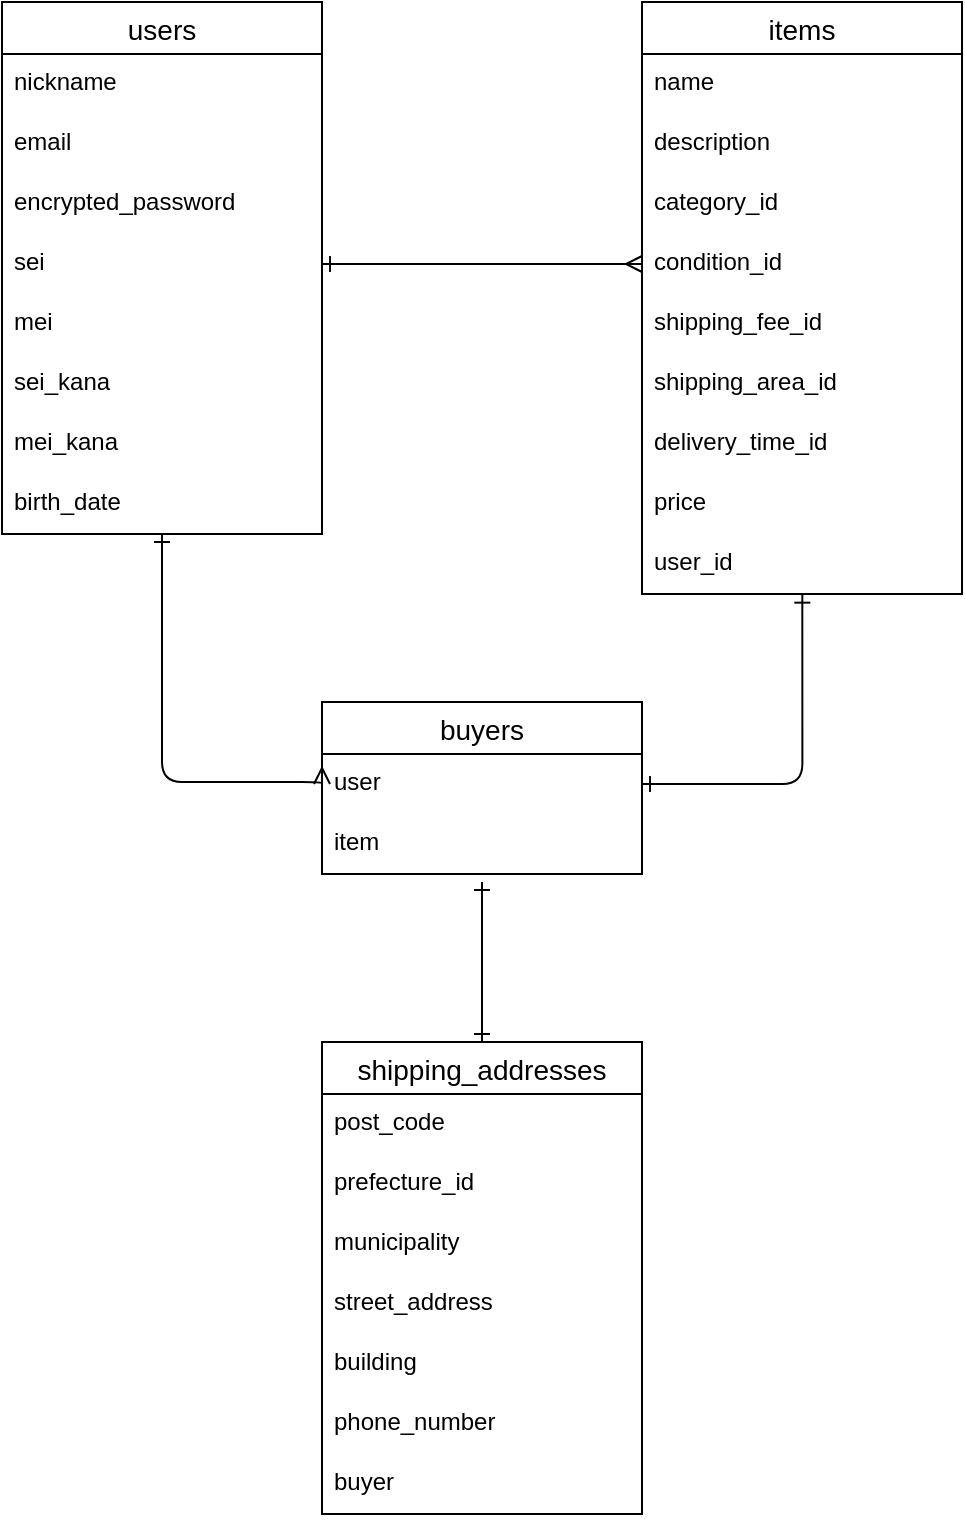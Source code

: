 <mxfile>
    <diagram id="idUowEhoASq4d9gPp5xI" name="ページ1">
        <mxGraphModel dx="390" dy="952" grid="1" gridSize="10" guides="1" tooltips="1" connect="1" arrows="1" fold="1" page="1" pageScale="1" pageWidth="827" pageHeight="1169" math="0" shadow="0">
            <root>
                <mxCell id="0"/>
                <mxCell id="1" parent="0"/>
                <mxCell id="2" value="users" style="swimlane;fontStyle=0;childLayout=stackLayout;horizontal=1;startSize=26;horizontalStack=0;resizeParent=1;resizeParentMax=0;resizeLast=0;collapsible=1;marginBottom=0;align=center;fontSize=14;" parent="1" vertex="1">
                    <mxGeometry x="80" y="40" width="160" height="266" as="geometry"/>
                </mxCell>
                <mxCell id="3" value="nickname" style="text;strokeColor=none;fillColor=none;spacingLeft=4;spacingRight=4;overflow=hidden;rotatable=0;points=[[0,0.5],[1,0.5]];portConstraint=eastwest;fontSize=12;" parent="2" vertex="1">
                    <mxGeometry y="26" width="160" height="30" as="geometry"/>
                </mxCell>
                <mxCell id="4" value="email" style="text;strokeColor=none;fillColor=none;spacingLeft=4;spacingRight=4;overflow=hidden;rotatable=0;points=[[0,0.5],[1,0.5]];portConstraint=eastwest;fontSize=12;" parent="2" vertex="1">
                    <mxGeometry y="56" width="160" height="30" as="geometry"/>
                </mxCell>
                <mxCell id="5" value="encrypted_password" style="text;strokeColor=none;fillColor=none;spacingLeft=4;spacingRight=4;overflow=hidden;rotatable=0;points=[[0,0.5],[1,0.5]];portConstraint=eastwest;fontSize=12;" parent="2" vertex="1">
                    <mxGeometry y="86" width="160" height="30" as="geometry"/>
                </mxCell>
                <mxCell id="9" value="sei" style="text;strokeColor=none;fillColor=none;spacingLeft=4;spacingRight=4;overflow=hidden;rotatable=0;points=[[0,0.5],[1,0.5]];portConstraint=eastwest;fontSize=12;" parent="2" vertex="1">
                    <mxGeometry y="116" width="160" height="30" as="geometry"/>
                </mxCell>
                <mxCell id="10" value="mei" style="text;strokeColor=none;fillColor=none;spacingLeft=4;spacingRight=4;overflow=hidden;rotatable=0;points=[[0,0.5],[1,0.5]];portConstraint=eastwest;fontSize=12;" parent="2" vertex="1">
                    <mxGeometry y="146" width="160" height="30" as="geometry"/>
                </mxCell>
                <mxCell id="46" value="sei_kana" style="text;strokeColor=none;fillColor=none;spacingLeft=4;spacingRight=4;overflow=hidden;rotatable=0;points=[[0,0.5],[1,0.5]];portConstraint=eastwest;fontSize=12;" vertex="1" parent="2">
                    <mxGeometry y="176" width="160" height="30" as="geometry"/>
                </mxCell>
                <mxCell id="47" value="mei_kana" style="text;strokeColor=none;fillColor=none;spacingLeft=4;spacingRight=4;overflow=hidden;rotatable=0;points=[[0,0.5],[1,0.5]];portConstraint=eastwest;fontSize=12;" vertex="1" parent="2">
                    <mxGeometry y="206" width="160" height="30" as="geometry"/>
                </mxCell>
                <mxCell id="11" value="birth_date" style="text;strokeColor=none;fillColor=none;spacingLeft=4;spacingRight=4;overflow=hidden;rotatable=0;points=[[0,0.5],[1,0.5]];portConstraint=eastwest;fontSize=12;" parent="2" vertex="1">
                    <mxGeometry y="236" width="160" height="30" as="geometry"/>
                </mxCell>
                <mxCell id="12" value="items" style="swimlane;fontStyle=0;childLayout=stackLayout;horizontal=1;startSize=26;horizontalStack=0;resizeParent=1;resizeParentMax=0;resizeLast=0;collapsible=1;marginBottom=0;align=center;fontSize=14;" parent="1" vertex="1">
                    <mxGeometry x="400" y="40" width="160" height="296" as="geometry"/>
                </mxCell>
                <mxCell id="13" value="name" style="text;strokeColor=none;fillColor=none;spacingLeft=4;spacingRight=4;overflow=hidden;rotatable=0;points=[[0,0.5],[1,0.5]];portConstraint=eastwest;fontSize=12;" parent="12" vertex="1">
                    <mxGeometry y="26" width="160" height="30" as="geometry"/>
                </mxCell>
                <mxCell id="14" value="description" style="text;strokeColor=none;fillColor=none;spacingLeft=4;spacingRight=4;overflow=hidden;rotatable=0;points=[[0,0.5],[1,0.5]];portConstraint=eastwest;fontSize=12;" parent="12" vertex="1">
                    <mxGeometry y="56" width="160" height="30" as="geometry"/>
                </mxCell>
                <mxCell id="15" value="category_id" style="text;strokeColor=none;fillColor=none;spacingLeft=4;spacingRight=4;overflow=hidden;rotatable=0;points=[[0,0.5],[1,0.5]];portConstraint=eastwest;fontSize=12;" parent="12" vertex="1">
                    <mxGeometry y="86" width="160" height="30" as="geometry"/>
                </mxCell>
                <mxCell id="16" value="condition_id" style="text;strokeColor=none;fillColor=none;spacingLeft=4;spacingRight=4;overflow=hidden;rotatable=0;points=[[0,0.5],[1,0.5]];portConstraint=eastwest;fontSize=12;" parent="12" vertex="1">
                    <mxGeometry y="116" width="160" height="30" as="geometry"/>
                </mxCell>
                <mxCell id="17" value="shipping_fee_id" style="text;strokeColor=none;fillColor=none;spacingLeft=4;spacingRight=4;overflow=hidden;rotatable=0;points=[[0,0.5],[1,0.5]];portConstraint=eastwest;fontSize=12;" parent="12" vertex="1">
                    <mxGeometry y="146" width="160" height="30" as="geometry"/>
                </mxCell>
                <mxCell id="18" value="shipping_area_id" style="text;strokeColor=none;fillColor=none;spacingLeft=4;spacingRight=4;overflow=hidden;rotatable=0;points=[[0,0.5],[1,0.5]];portConstraint=eastwest;fontSize=12;" parent="12" vertex="1">
                    <mxGeometry y="176" width="160" height="30" as="geometry"/>
                </mxCell>
                <mxCell id="19" value="delivery_time_id" style="text;strokeColor=none;fillColor=none;spacingLeft=4;spacingRight=4;overflow=hidden;rotatable=0;points=[[0,0.5],[1,0.5]];portConstraint=eastwest;fontSize=12;" parent="12" vertex="1">
                    <mxGeometry y="206" width="160" height="30" as="geometry"/>
                </mxCell>
                <mxCell id="20" value="price" style="text;strokeColor=none;fillColor=none;spacingLeft=4;spacingRight=4;overflow=hidden;rotatable=0;points=[[0,0.5],[1,0.5]];portConstraint=eastwest;fontSize=12;" parent="12" vertex="1">
                    <mxGeometry y="236" width="160" height="30" as="geometry"/>
                </mxCell>
                <mxCell id="37" value="user_id" style="text;strokeColor=none;fillColor=none;spacingLeft=4;spacingRight=4;overflow=hidden;rotatable=0;points=[[0,0.5],[1,0.5]];portConstraint=eastwest;fontSize=12;" parent="12" vertex="1">
                    <mxGeometry y="266" width="160" height="30" as="geometry"/>
                </mxCell>
                <mxCell id="36" style="edgeStyle=orthogonalEdgeStyle;html=1;exitX=0;exitY=0.5;exitDx=0;exitDy=0;endArrow=ERone;endFill=0;startArrow=ERmany;startFill=0;" parent="1" source="27" target="11" edge="1">
                    <mxGeometry relative="1" as="geometry">
                        <Array as="points">
                            <mxPoint x="160" y="430"/>
                        </Array>
                    </mxGeometry>
                </mxCell>
                <mxCell id="25" value="buyers" style="swimlane;fontStyle=0;childLayout=stackLayout;horizontal=1;startSize=26;horizontalStack=0;resizeParent=1;resizeParentMax=0;resizeLast=0;collapsible=1;marginBottom=0;align=center;fontSize=14;" parent="1" vertex="1">
                    <mxGeometry x="240" y="390" width="160" height="86" as="geometry"/>
                </mxCell>
                <mxCell id="27" value="user" style="text;strokeColor=none;fillColor=none;spacingLeft=4;spacingRight=4;overflow=hidden;rotatable=0;points=[[0,0.5],[1,0.5]];portConstraint=eastwest;fontSize=12;" parent="25" vertex="1">
                    <mxGeometry y="26" width="160" height="30" as="geometry"/>
                </mxCell>
                <mxCell id="28" value="item" style="text;strokeColor=none;fillColor=none;spacingLeft=4;spacingRight=4;overflow=hidden;rotatable=0;points=[[0,0.5],[1,0.5]];portConstraint=eastwest;fontSize=12;" parent="25" vertex="1">
                    <mxGeometry y="56" width="160" height="30" as="geometry"/>
                </mxCell>
                <mxCell id="31" style="edgeStyle=none;html=1;exitX=1;exitY=0.5;exitDx=0;exitDy=0;entryX=0;entryY=0.5;entryDx=0;entryDy=0;startArrow=ERone;startFill=0;endArrow=ERmany;endFill=0;" parent="1" target="16" edge="1">
                    <mxGeometry relative="1" as="geometry">
                        <mxPoint x="240" y="171" as="sourcePoint"/>
                    </mxGeometry>
                </mxCell>
                <mxCell id="44" style="edgeStyle=orthogonalEdgeStyle;html=1;exitX=0.5;exitY=0;exitDx=0;exitDy=0;startArrow=ERone;startFill=0;endArrow=ERone;endFill=0;" parent="1" source="38" edge="1">
                    <mxGeometry relative="1" as="geometry">
                        <mxPoint x="320" y="480" as="targetPoint"/>
                    </mxGeometry>
                </mxCell>
                <mxCell id="38" value="shipping_addresses" style="swimlane;fontStyle=0;childLayout=stackLayout;horizontal=1;startSize=26;horizontalStack=0;resizeParent=1;resizeParentMax=0;resizeLast=0;collapsible=1;marginBottom=0;align=center;fontSize=14;" parent="1" vertex="1">
                    <mxGeometry x="240" y="560" width="160" height="236" as="geometry"/>
                </mxCell>
                <mxCell id="39" value="post_code" style="text;strokeColor=none;fillColor=none;spacingLeft=4;spacingRight=4;overflow=hidden;rotatable=0;points=[[0,0.5],[1,0.5]];portConstraint=eastwest;fontSize=12;" parent="38" vertex="1">
                    <mxGeometry y="26" width="160" height="30" as="geometry"/>
                </mxCell>
                <mxCell id="40" value="prefecture_id" style="text;strokeColor=none;fillColor=none;spacingLeft=4;spacingRight=4;overflow=hidden;rotatable=0;points=[[0,0.5],[1,0.5]];portConstraint=eastwest;fontSize=12;" parent="38" vertex="1">
                    <mxGeometry y="56" width="160" height="30" as="geometry"/>
                </mxCell>
                <mxCell id="48" value="municipality" style="text;strokeColor=none;fillColor=none;spacingLeft=4;spacingRight=4;overflow=hidden;rotatable=0;points=[[0,0.5],[1,0.5]];portConstraint=eastwest;fontSize=12;" vertex="1" parent="38">
                    <mxGeometry y="86" width="160" height="30" as="geometry"/>
                </mxCell>
                <mxCell id="49" value="street_address" style="text;strokeColor=none;fillColor=none;spacingLeft=4;spacingRight=4;overflow=hidden;rotatable=0;points=[[0,0.5],[1,0.5]];portConstraint=eastwest;fontSize=12;" vertex="1" parent="38">
                    <mxGeometry y="116" width="160" height="30" as="geometry"/>
                </mxCell>
                <mxCell id="51" value="building" style="text;strokeColor=none;fillColor=none;spacingLeft=4;spacingRight=4;overflow=hidden;rotatable=0;points=[[0,0.5],[1,0.5]];portConstraint=eastwest;fontSize=12;" vertex="1" parent="38">
                    <mxGeometry y="146" width="160" height="30" as="geometry"/>
                </mxCell>
                <mxCell id="50" value="phone_number" style="text;strokeColor=none;fillColor=none;spacingLeft=4;spacingRight=4;overflow=hidden;rotatable=0;points=[[0,0.5],[1,0.5]];portConstraint=eastwest;fontSize=12;" vertex="1" parent="38">
                    <mxGeometry y="176" width="160" height="30" as="geometry"/>
                </mxCell>
                <mxCell id="41" value="buyer" style="text;strokeColor=none;fillColor=none;spacingLeft=4;spacingRight=4;overflow=hidden;rotatable=0;points=[[0,0.5],[1,0.5]];portConstraint=eastwest;fontSize=12;" parent="38" vertex="1">
                    <mxGeometry y="206" width="160" height="30" as="geometry"/>
                </mxCell>
                <mxCell id="43" style="edgeStyle=orthogonalEdgeStyle;html=1;exitX=1;exitY=0.5;exitDx=0;exitDy=0;entryX=0.501;entryY=1.011;entryDx=0;entryDy=0;entryPerimeter=0;startArrow=ERone;startFill=0;endArrow=ERone;endFill=0;" parent="1" source="27" target="37" edge="1">
                    <mxGeometry relative="1" as="geometry">
                        <mxPoint x="480" y="350" as="targetPoint"/>
                    </mxGeometry>
                </mxCell>
            </root>
        </mxGraphModel>
    </diagram>
</mxfile>